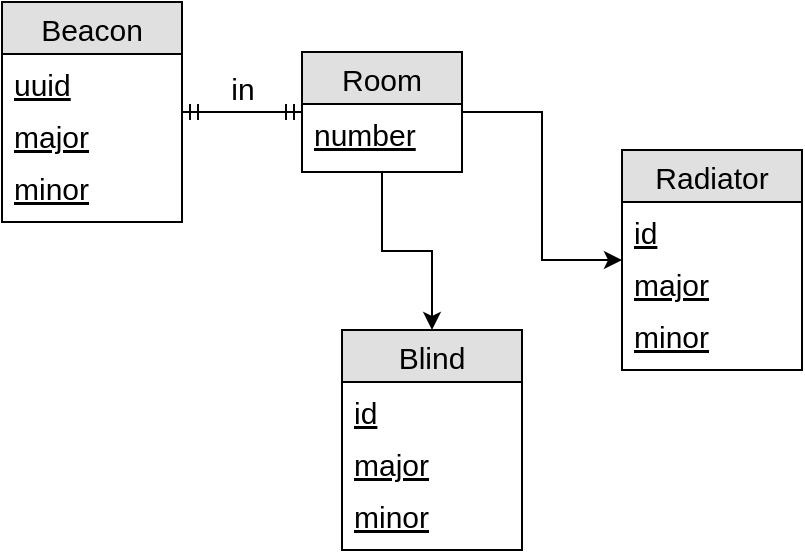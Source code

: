 <mxfile version="12.4.4" type="device"><diagram id="5FBir4lBDVG0YDIE_6UD" name="Page-1"><mxGraphModel dx="675" dy="434" grid="1" gridSize="10" guides="1" tooltips="1" connect="1" arrows="1" fold="1" page="0" pageScale="1" pageWidth="827" pageHeight="1169" math="0" shadow="0"><root><mxCell id="0"/><mxCell id="1" parent="0"/><mxCell id="x9vedH3TQDvi9b4HTGH7-11" value="Beacon" style="swimlane;fontStyle=0;childLayout=stackLayout;horizontal=1;startSize=26;fillColor=#e0e0e0;horizontalStack=0;resizeParent=1;resizeParentMax=0;resizeLast=0;collapsible=1;marginBottom=0;swimlaneFillColor=#ffffff;align=center;fontSize=15;" parent="1" vertex="1"><mxGeometry y="96" width="90" height="110" as="geometry"/></mxCell><mxCell id="x9vedH3TQDvi9b4HTGH7-12" value="uuid" style="text;strokeColor=none;fillColor=none;spacingLeft=4;spacingRight=4;overflow=hidden;rotatable=0;points=[[0,0.5],[1,0.5]];portConstraint=eastwest;fontSize=15;fontStyle=4" parent="x9vedH3TQDvi9b4HTGH7-11" vertex="1"><mxGeometry y="26" width="90" height="26" as="geometry"/></mxCell><mxCell id="x9vedH3TQDvi9b4HTGH7-13" value="major" style="text;strokeColor=none;fillColor=none;spacingLeft=4;spacingRight=4;overflow=hidden;rotatable=0;points=[[0,0.5],[1,0.5]];portConstraint=eastwest;fontSize=15;fontStyle=4" parent="x9vedH3TQDvi9b4HTGH7-11" vertex="1"><mxGeometry y="52" width="90" height="26" as="geometry"/></mxCell><mxCell id="x9vedH3TQDvi9b4HTGH7-14" value="minor" style="text;strokeColor=none;fillColor=none;spacingLeft=4;spacingRight=4;overflow=hidden;rotatable=0;points=[[0,0.5],[1,0.5]];portConstraint=eastwest;fontSize=15;fontStyle=4" parent="x9vedH3TQDvi9b4HTGH7-11" vertex="1"><mxGeometry y="78" width="90" height="32" as="geometry"/></mxCell><mxCell id="UxphcefFcx36KDndREUS-10" style="edgeStyle=orthogonalEdgeStyle;rounded=0;orthogonalLoop=1;jettySize=auto;html=1;" edge="1" parent="1" source="x9vedH3TQDvi9b4HTGH7-15" target="UxphcefFcx36KDndREUS-6"><mxGeometry relative="1" as="geometry"/></mxCell><mxCell id="UxphcefFcx36KDndREUS-11" style="edgeStyle=orthogonalEdgeStyle;rounded=0;orthogonalLoop=1;jettySize=auto;html=1;" edge="1" parent="1" source="x9vedH3TQDvi9b4HTGH7-15" target="UxphcefFcx36KDndREUS-2"><mxGeometry relative="1" as="geometry"/></mxCell><mxCell id="x9vedH3TQDvi9b4HTGH7-15" value="Room" style="swimlane;fontStyle=0;childLayout=stackLayout;horizontal=1;startSize=26;fillColor=#e0e0e0;horizontalStack=0;resizeParent=1;resizeParentMax=0;resizeLast=0;collapsible=1;marginBottom=0;swimlaneFillColor=#ffffff;align=center;fontSize=15;" parent="1" vertex="1"><mxGeometry x="150" y="121" width="80" height="60" as="geometry"/></mxCell><mxCell id="x9vedH3TQDvi9b4HTGH7-16" value="number" style="text;strokeColor=none;fillColor=none;spacingLeft=4;spacingRight=4;overflow=hidden;rotatable=0;points=[[0,0.5],[1,0.5]];portConstraint=eastwest;fontSize=15;fontStyle=4" parent="x9vedH3TQDvi9b4HTGH7-15" vertex="1"><mxGeometry y="26" width="80" height="34" as="geometry"/></mxCell><mxCell id="x9vedH3TQDvi9b4HTGH7-17" value="in" style="edgeStyle=entityRelationEdgeStyle;fontSize=15;html=1;endArrow=ERmandOne;startArrow=ERmandOne;endFill=0;" parent="1" source="x9vedH3TQDvi9b4HTGH7-11" target="x9vedH3TQDvi9b4HTGH7-15" edge="1"><mxGeometry y="12" width="100" height="100" relative="1" as="geometry"><mxPoint y="326" as="sourcePoint"/><mxPoint x="100" y="226" as="targetPoint"/><mxPoint as="offset"/></mxGeometry></mxCell><mxCell id="UxphcefFcx36KDndREUS-2" value="Blind" style="swimlane;fontStyle=0;childLayout=stackLayout;horizontal=1;startSize=26;fillColor=#e0e0e0;horizontalStack=0;resizeParent=1;resizeParentMax=0;resizeLast=0;collapsible=1;marginBottom=0;swimlaneFillColor=#ffffff;align=center;fontSize=15;" vertex="1" parent="1"><mxGeometry x="170" y="260" width="90" height="110" as="geometry"/></mxCell><mxCell id="UxphcefFcx36KDndREUS-3" value="id" style="text;strokeColor=none;fillColor=none;spacingLeft=4;spacingRight=4;overflow=hidden;rotatable=0;points=[[0,0.5],[1,0.5]];portConstraint=eastwest;fontSize=15;fontStyle=4" vertex="1" parent="UxphcefFcx36KDndREUS-2"><mxGeometry y="26" width="90" height="26" as="geometry"/></mxCell><mxCell id="UxphcefFcx36KDndREUS-4" value="major" style="text;strokeColor=none;fillColor=none;spacingLeft=4;spacingRight=4;overflow=hidden;rotatable=0;points=[[0,0.5],[1,0.5]];portConstraint=eastwest;fontSize=15;fontStyle=4" vertex="1" parent="UxphcefFcx36KDndREUS-2"><mxGeometry y="52" width="90" height="26" as="geometry"/></mxCell><mxCell id="UxphcefFcx36KDndREUS-5" value="minor" style="text;strokeColor=none;fillColor=none;spacingLeft=4;spacingRight=4;overflow=hidden;rotatable=0;points=[[0,0.5],[1,0.5]];portConstraint=eastwest;fontSize=15;fontStyle=4" vertex="1" parent="UxphcefFcx36KDndREUS-2"><mxGeometry y="78" width="90" height="32" as="geometry"/></mxCell><mxCell id="UxphcefFcx36KDndREUS-6" value="Radiator" style="swimlane;fontStyle=0;childLayout=stackLayout;horizontal=1;startSize=26;fillColor=#e0e0e0;horizontalStack=0;resizeParent=1;resizeParentMax=0;resizeLast=0;collapsible=1;marginBottom=0;swimlaneFillColor=#ffffff;align=center;fontSize=15;" vertex="1" parent="1"><mxGeometry x="310" y="170" width="90" height="110" as="geometry"/></mxCell><mxCell id="UxphcefFcx36KDndREUS-7" value="id" style="text;strokeColor=none;fillColor=none;spacingLeft=4;spacingRight=4;overflow=hidden;rotatable=0;points=[[0,0.5],[1,0.5]];portConstraint=eastwest;fontSize=15;fontStyle=4" vertex="1" parent="UxphcefFcx36KDndREUS-6"><mxGeometry y="26" width="90" height="26" as="geometry"/></mxCell><mxCell id="UxphcefFcx36KDndREUS-8" value="major" style="text;strokeColor=none;fillColor=none;spacingLeft=4;spacingRight=4;overflow=hidden;rotatable=0;points=[[0,0.5],[1,0.5]];portConstraint=eastwest;fontSize=15;fontStyle=4" vertex="1" parent="UxphcefFcx36KDndREUS-6"><mxGeometry y="52" width="90" height="26" as="geometry"/></mxCell><mxCell id="UxphcefFcx36KDndREUS-9" value="minor" style="text;strokeColor=none;fillColor=none;spacingLeft=4;spacingRight=4;overflow=hidden;rotatable=0;points=[[0,0.5],[1,0.5]];portConstraint=eastwest;fontSize=15;fontStyle=4" vertex="1" parent="UxphcefFcx36KDndREUS-6"><mxGeometry y="78" width="90" height="32" as="geometry"/></mxCell></root></mxGraphModel></diagram></mxfile>